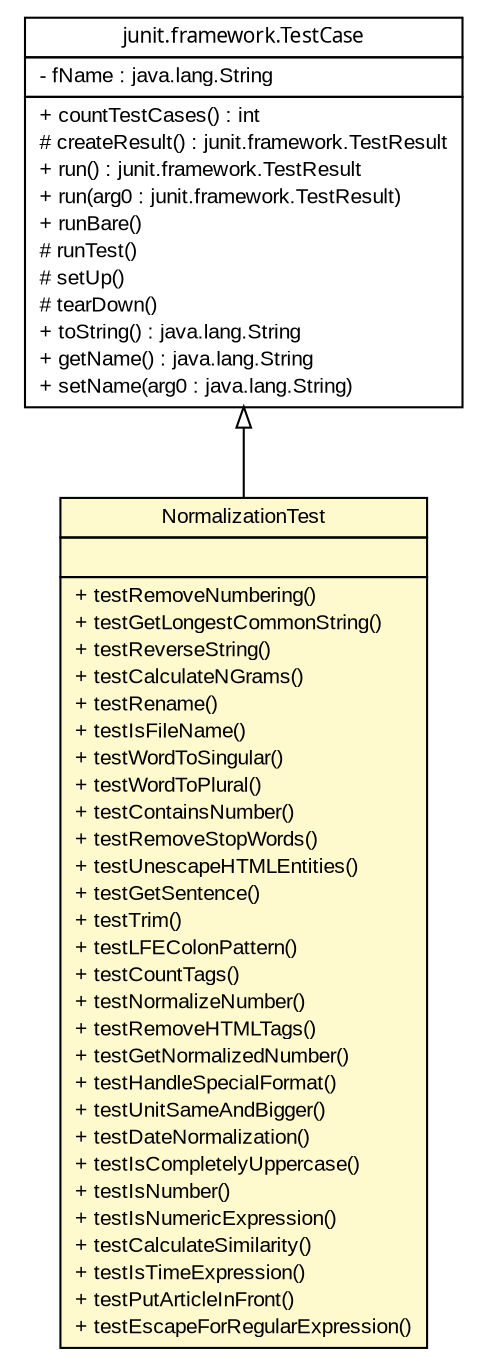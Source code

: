 #!/usr/local/bin/dot
#
# Class diagram 
# Generated by UMLGraph version 5.2 (http://www.umlgraph.org/)
#

digraph G {
	edge [fontname="arial",fontsize=10,labelfontname="arial",labelfontsize=10];
	node [fontname="arial",fontsize=10,shape=plaintext];
	nodesep=0.25;
	ranksep=0.5;
	// tud.iir.normalization.test.NormalizationTest
	c48883 [label=<<table title="tud.iir.normalization.test.NormalizationTest" border="0" cellborder="1" cellspacing="0" cellpadding="2" port="p" bgcolor="lemonChiffon" href="./NormalizationTest.html">
		<tr><td><table border="0" cellspacing="0" cellpadding="1">
<tr><td align="center" balign="center"> NormalizationTest </td></tr>
		</table></td></tr>
		<tr><td><table border="0" cellspacing="0" cellpadding="1">
<tr><td align="left" balign="left">  </td></tr>
		</table></td></tr>
		<tr><td><table border="0" cellspacing="0" cellpadding="1">
<tr><td align="left" balign="left"> + testRemoveNumbering() </td></tr>
<tr><td align="left" balign="left"> + testGetLongestCommonString() </td></tr>
<tr><td align="left" balign="left"> + testReverseString() </td></tr>
<tr><td align="left" balign="left"> + testCalculateNGrams() </td></tr>
<tr><td align="left" balign="left"> + testRename() </td></tr>
<tr><td align="left" balign="left"> + testIsFileName() </td></tr>
<tr><td align="left" balign="left"> + testWordToSingular() </td></tr>
<tr><td align="left" balign="left"> + testWordToPlural() </td></tr>
<tr><td align="left" balign="left"> + testContainsNumber() </td></tr>
<tr><td align="left" balign="left"> + testRemoveStopWords() </td></tr>
<tr><td align="left" balign="left"> + testUnescapeHTMLEntities() </td></tr>
<tr><td align="left" balign="left"> + testGetSentence() </td></tr>
<tr><td align="left" balign="left"> + testTrim() </td></tr>
<tr><td align="left" balign="left"> + testLFEColonPattern() </td></tr>
<tr><td align="left" balign="left"> + testCountTags() </td></tr>
<tr><td align="left" balign="left"> + testNormalizeNumber() </td></tr>
<tr><td align="left" balign="left"> + testRemoveHTMLTags() </td></tr>
<tr><td align="left" balign="left"> + testGetNormalizedNumber() </td></tr>
<tr><td align="left" balign="left"> + testHandleSpecialFormat() </td></tr>
<tr><td align="left" balign="left"> + testUnitSameAndBigger() </td></tr>
<tr><td align="left" balign="left"> + testDateNormalization() </td></tr>
<tr><td align="left" balign="left"> + testIsCompletelyUppercase() </td></tr>
<tr><td align="left" balign="left"> + testIsNumber() </td></tr>
<tr><td align="left" balign="left"> + testIsNumericExpression() </td></tr>
<tr><td align="left" balign="left"> + testCalculateSimilarity() </td></tr>
<tr><td align="left" balign="left"> + testIsTimeExpression() </td></tr>
<tr><td align="left" balign="left"> + testPutArticleInFront() </td></tr>
<tr><td align="left" balign="left"> + testEscapeForRegularExpression() </td></tr>
		</table></td></tr>
		</table>>, fontname="arial", fontcolor="black", fontsize=10.0];
	//tud.iir.normalization.test.NormalizationTest extends junit.framework.TestCase
	c48927:p -> c48883:p [dir=back,arrowtail=empty];
	// junit.framework.TestCase
	c48927 [label=<<table title="junit.framework.TestCase" border="0" cellborder="1" cellspacing="0" cellpadding="2" port="p" href="http://java.sun.com/j2se/1.4.2/docs/api/junit/framework/TestCase.html">
		<tr><td><table border="0" cellspacing="0" cellpadding="1">
<tr><td align="center" balign="center"><font face="ariali"> junit.framework.TestCase </font></td></tr>
		</table></td></tr>
		<tr><td><table border="0" cellspacing="0" cellpadding="1">
<tr><td align="left" balign="left"> - fName : java.lang.String </td></tr>
		</table></td></tr>
		<tr><td><table border="0" cellspacing="0" cellpadding="1">
<tr><td align="left" balign="left"> + countTestCases() : int </td></tr>
<tr><td align="left" balign="left"> # createResult() : junit.framework.TestResult </td></tr>
<tr><td align="left" balign="left"> + run() : junit.framework.TestResult </td></tr>
<tr><td align="left" balign="left"> + run(arg0 : junit.framework.TestResult) </td></tr>
<tr><td align="left" balign="left"> + runBare() </td></tr>
<tr><td align="left" balign="left"> # runTest() </td></tr>
<tr><td align="left" balign="left"> # setUp() </td></tr>
<tr><td align="left" balign="left"> # tearDown() </td></tr>
<tr><td align="left" balign="left"> + toString() : java.lang.String </td></tr>
<tr><td align="left" balign="left"> + getName() : java.lang.String </td></tr>
<tr><td align="left" balign="left"> + setName(arg0 : java.lang.String) </td></tr>
		</table></td></tr>
		</table>>, fontname="arial", fontcolor="black", fontsize=10.0];
}

